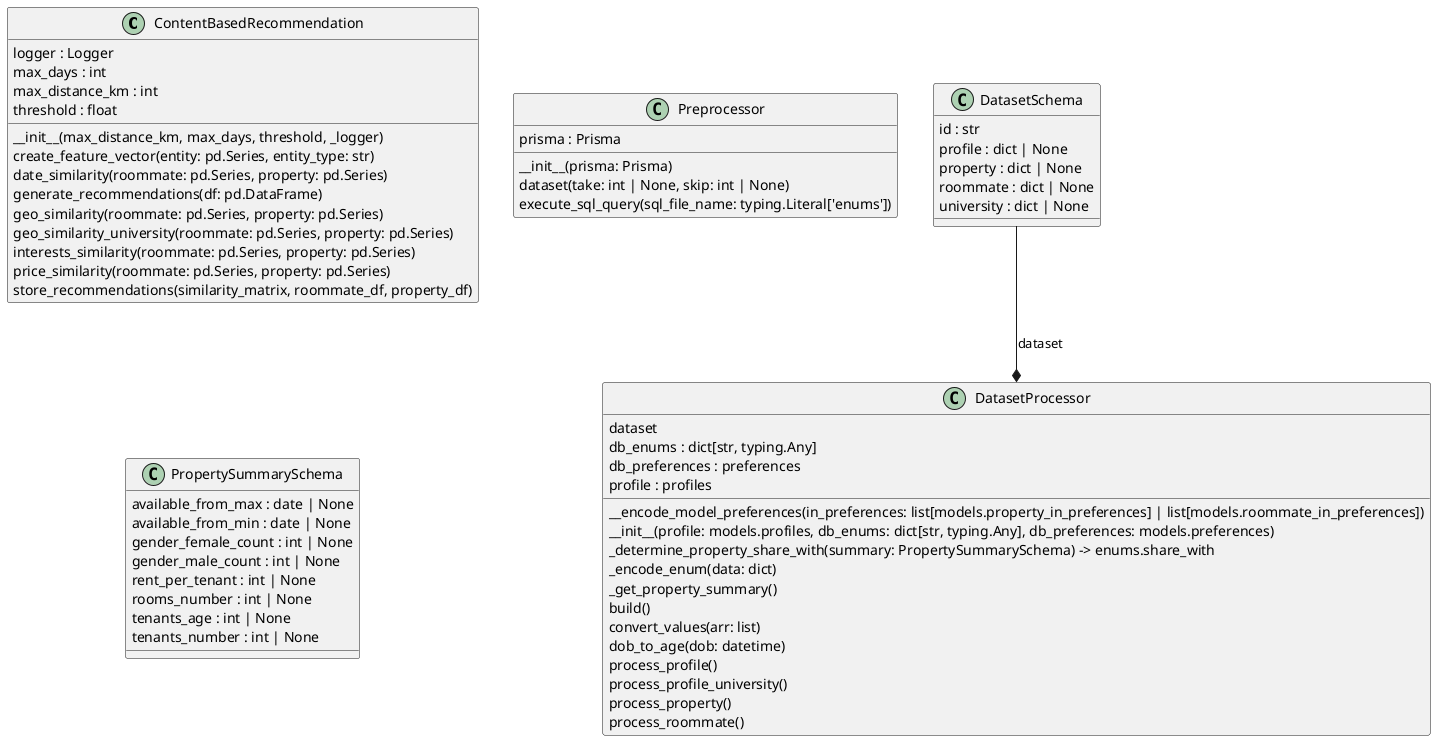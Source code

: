 @startuml classes
set namespaceSeparator none
class "ContentBasedRecommendation" as src.model.__main__.ContentBasedRecommendation {
  logger : Logger
  max_days : int
  max_distance_km : int
  threshold : float
  __init__(max_distance_km, max_days, threshold, _logger)
  create_feature_vector(entity: pd.Series, entity_type: str)
  date_similarity(roommate: pd.Series, property: pd.Series)
  generate_recommendations(df: pd.DataFrame)
  geo_similarity(roommate: pd.Series, property: pd.Series)
  geo_similarity_university(roommate: pd.Series, property: pd.Series)
  interests_similarity(roommate: pd.Series, property: pd.Series)
  price_similarity(roommate: pd.Series, property: pd.Series)
  store_recommendations(similarity_matrix, roommate_df, property_df)
}
class "DatasetProcessor" as src.model.preprocesor.DatasetProcessor {
  dataset
  db_enums : dict[str, typing.Any]
  db_preferences : preferences
  profile : profiles
  __encode_model_preferences(in_preferences: list[models.property_in_preferences] | list[models.roommate_in_preferences])
  __init__(profile: models.profiles, db_enums: dict[str, typing.Any], db_preferences: models.preferences)
  _determine_property_share_with(summary: PropertySummarySchema) -> enums.share_with
  _encode_enum(data: dict)
  _get_property_summary()
  build()
  convert_values(arr: list)
  dob_to_age(dob: datetime)
  process_profile()
  process_profile_university()
  process_property()
  process_roommate()
}
class "DatasetSchema" as src.model.preprocesor.DatasetSchema {
  id : str
  profile : dict | None
  property : dict | None
  roommate : dict | None
  university : dict | None
}
class "Preprocessor" as src.model.preprocesor.Preprocessor {
  prisma : Prisma
  __init__(prisma: Prisma)
  dataset(take: int | None, skip: int | None)
  execute_sql_query(sql_file_name: typing.Literal['enums'])
}
class "PropertySummarySchema" as src.model.preprocesor.PropertySummarySchema {
  available_from_max : date | None
  available_from_min : date | None
  gender_female_count : int | None
  gender_male_count : int | None
  rent_per_tenant : int | None
  rooms_number : int | None
  tenants_age : int | None
  tenants_number : int | None
}
src.model.preprocesor.DatasetSchema --* src.model.preprocesor.DatasetProcessor : dataset
@enduml
